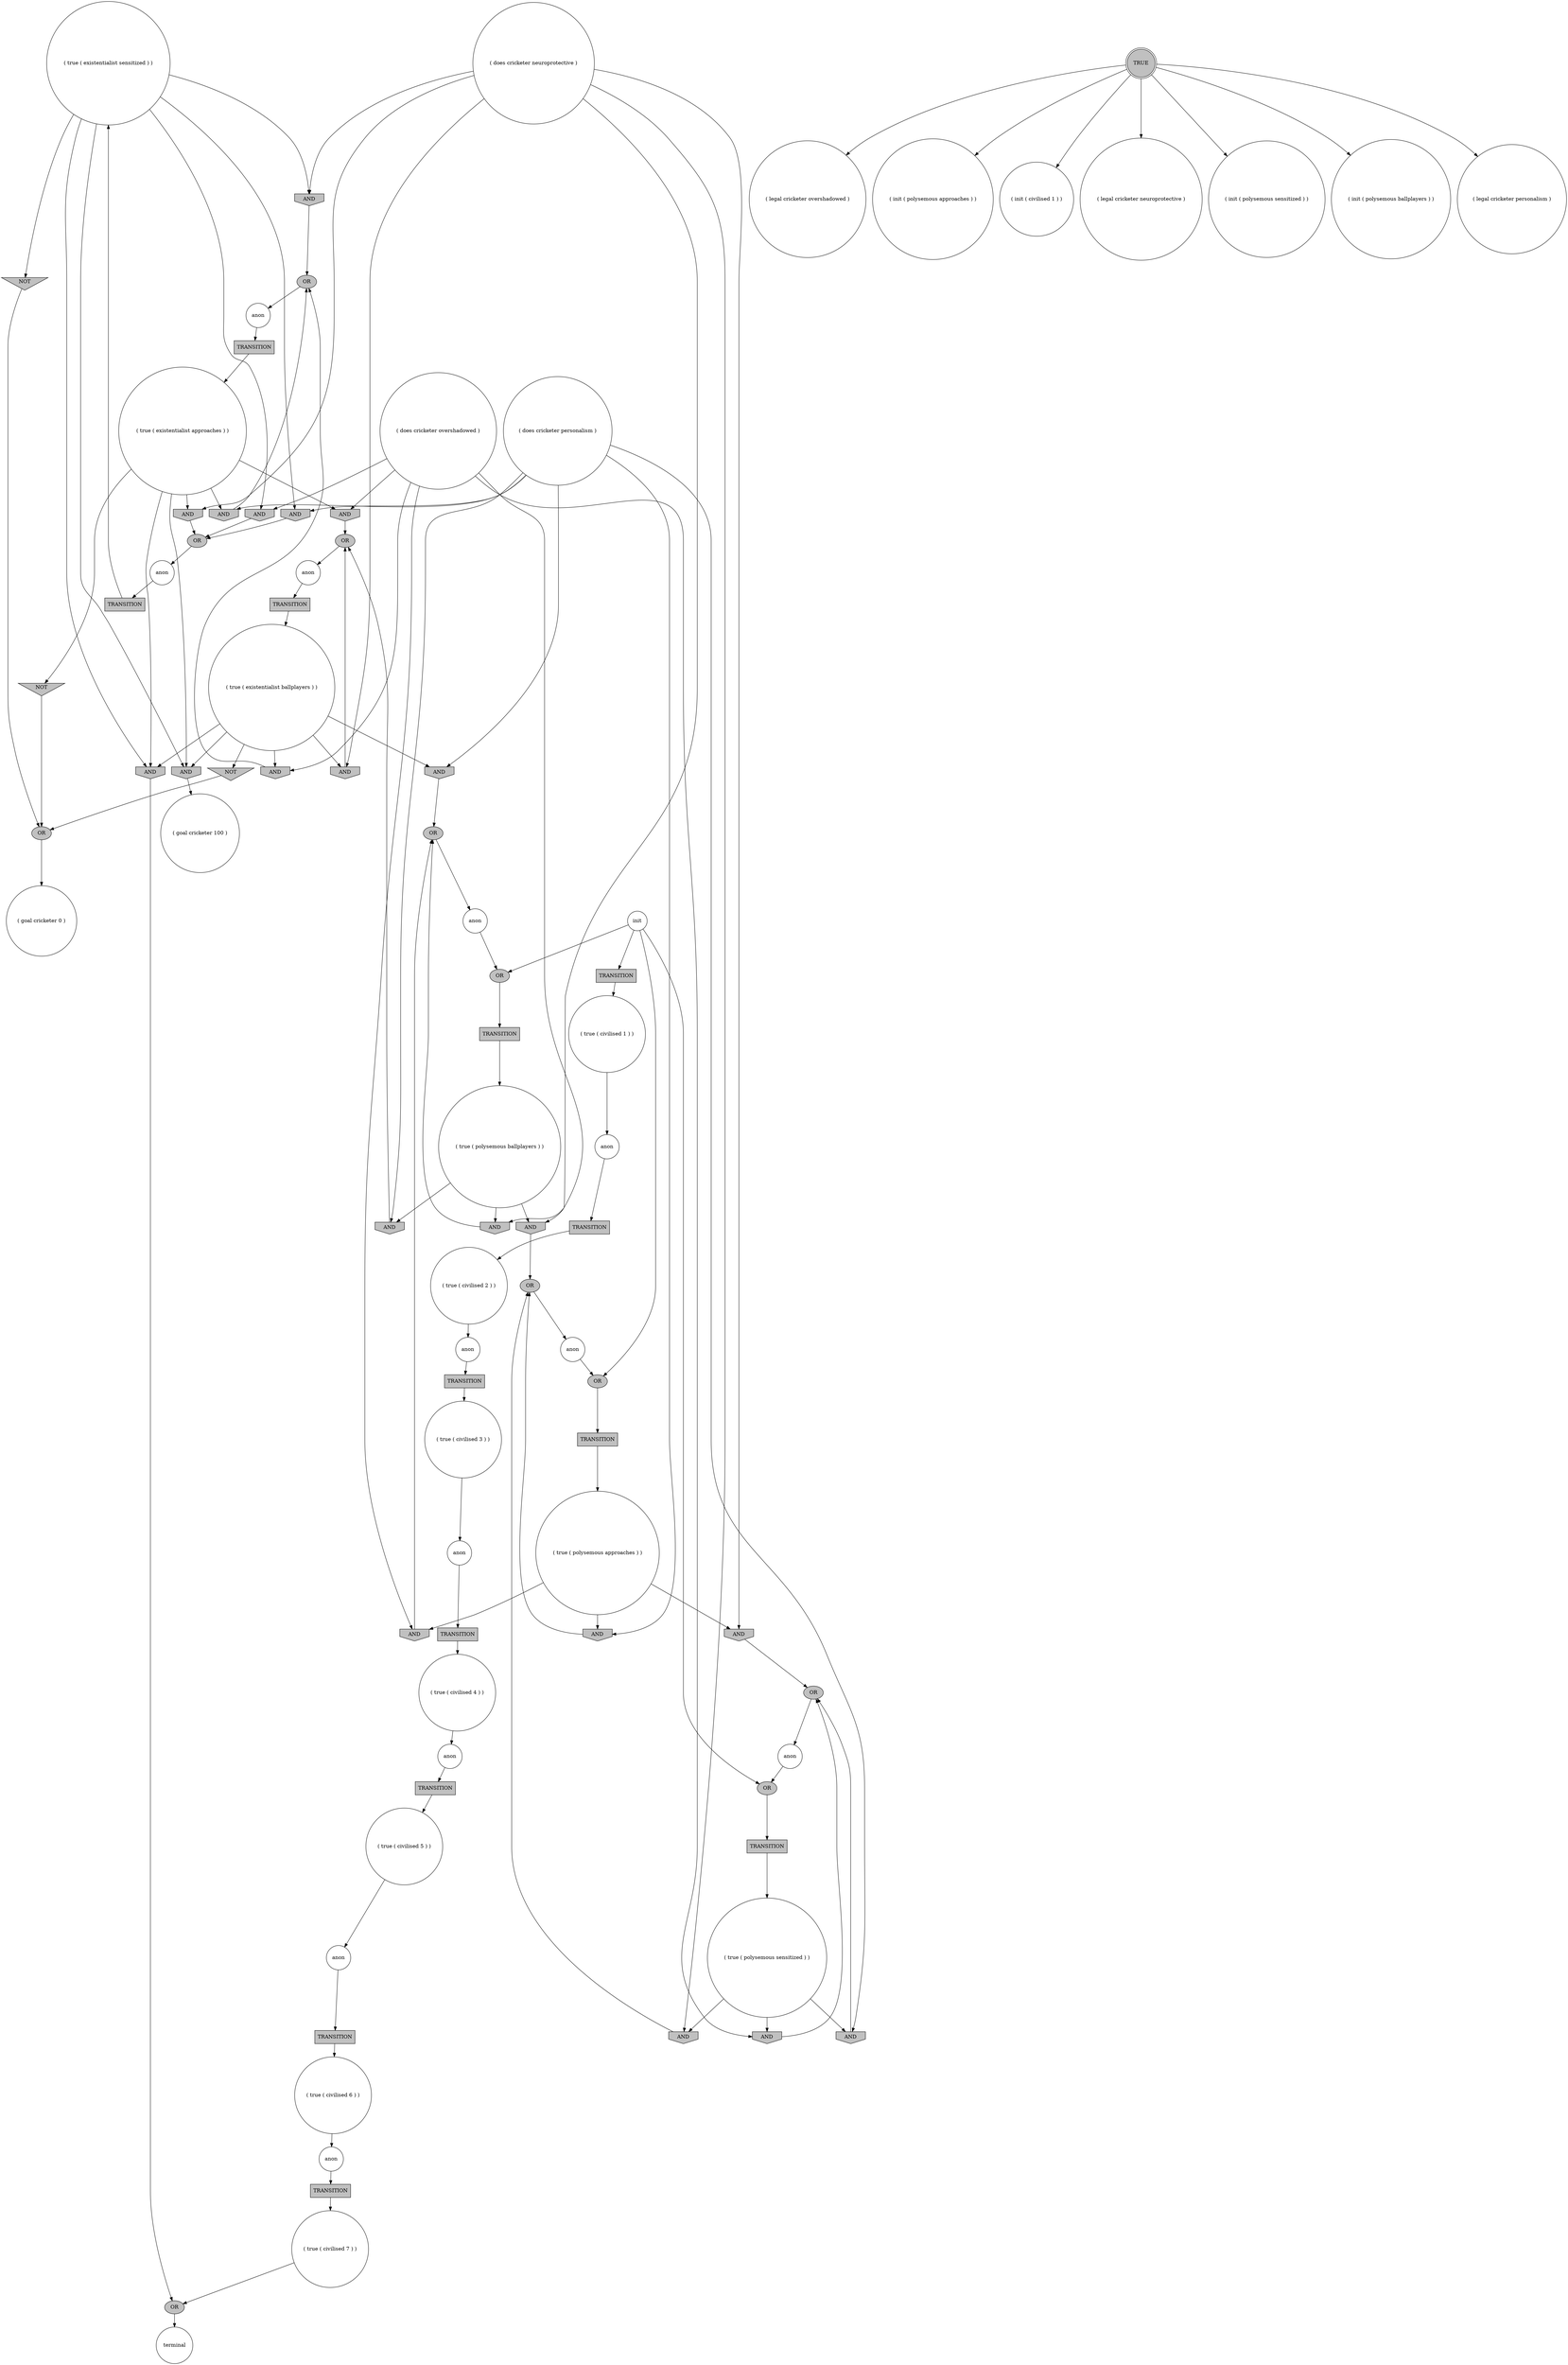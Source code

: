digraph propNet
{
	"@20f02e70"[shape=box, style= filled, fillcolor=grey, label="TRANSITION"]; "@20f02e70"->"@293c0fd4"; 
	"@1fcdefd"[shape=circle, style= filled, fillcolor=white, label="( does cricketer personalism )"]; "@1fcdefd"->"@55504b0"; "@1fcdefd"->"@211b8c62"; "@1fcdefd"->"@32eba980"; "@1fcdefd"->"@5a1814e5"; "@1fcdefd"->"@31e52068"; "@1fcdefd"->"@5ef0d2dd"; 
	"@6afcddfd"[shape=invhouse, style= filled, fillcolor=grey, label="AND"]; "@6afcddfd"->"@2255c19a"; 
	"@5610d992"[shape=circle, style= filled, fillcolor=white, label="( true ( civilised 4 ) )"]; "@5610d992"->"@7f0f00c8"; 
	"@542680a4"[shape=invhouse, style= filled, fillcolor=grey, label="AND"]; "@542680a4"->"@29e7e6a2"; 
	"@153c050"[shape=circle, style= filled, fillcolor=white, label="anon"]; "@153c050"->"@50033c67"; 
	"@6231e6b2"[shape=circle, style= filled, fillcolor=white, label="( does cricketer neuroprotective )"]; "@6231e6b2"->"@7419785"; "@6231e6b2"->"@2bd26875"; "@6231e6b2"->"@3ec5c07c"; "@6231e6b2"->"@703d7fd7"; "@6231e6b2"->"@6b85e418"; "@6231e6b2"->"@df2443d"; 
	"@468e5f0b"[shape=circle, style= filled, fillcolor=white, label="( true ( existentialist sensitized ) )"]; "@468e5f0b"->"@5efbf11a"; "@468e5f0b"->"@542680a4"; "@468e5f0b"->"@75cf45bb"; "@468e5f0b"->"@2614584d"; "@468e5f0b"->"@5ef0d2dd"; "@468e5f0b"->"@6b85e418"; 
	"@32032186"[shape=circle, style= filled, fillcolor=white, label="anon"]; "@32032186"->"@3454722c"; 
	"@11c7b841"[shape=box, style= filled, fillcolor=grey, label="TRANSITION"]; "@11c7b841"->"@1cf075a4"; 
	"@589f2818"[shape=circle, style= filled, fillcolor=white, label="anon"]; "@589f2818"->"@680b71c1"; 
	"@32429c45"[shape=circle, style= filled, fillcolor=white, label="( does cricketer overshadowed )"]; "@32429c45"->"@c7cfc9c"; "@32429c45"->"@6afcddfd"; "@32429c45"->"@5efbf11a"; "@32429c45"->"@23cba17c"; "@32429c45"->"@370cbe57"; "@32429c45"->"@753be2b6"; 
	"@104d50c"[shape=circle, style= filled, fillcolor=white, label="anon"]; "@104d50c"->"@6157fbd"; 
	"@31e52068"[shape=invhouse, style= filled, fillcolor=grey, label="AND"]; "@31e52068"->"@6ab52ef3"; 
	"@753be2b6"[shape=invhouse, style= filled, fillcolor=grey, label="AND"]; "@753be2b6"->"@6ab52ef3"; 
	"@7964696a"[shape=circle, style= filled, fillcolor=white, label="( legal cricketer overshadowed )"]; 
	"@15764978"[shape=box, style= filled, fillcolor=grey, label="TRANSITION"]; "@15764978"->"@1119c1e2"; 
	"@76e02def"[shape=doublecircle, style= filled, fillcolor=grey, label="TRUE"]; "@76e02def"->"@2d60cbf3"; "@76e02def"->"@3442fb31"; "@76e02def"->"@6fa040ca"; "@76e02def"->"@2d8ec635"; "@76e02def"->"@bc14d1c"; "@76e02def"->"@76d8ffc6"; "@76e02def"->"@7964696a"; 
	"@2d60cbf3"[shape=circle, style= filled, fillcolor=white, label="( init ( polysemous approaches ) )"]; 
	"@56890b9f"[shape=circle, style= filled, fillcolor=white, label="( true ( existentialist approaches ) )"]; "@56890b9f"->"@6afcddfd"; "@56890b9f"->"@542680a4"; "@56890b9f"->"@3ec5c07c"; "@56890b9f"->"@2614584d"; "@56890b9f"->"@31e52068"; "@56890b9f"->"@20da6167"; 
	"@27fe63e6"[shape=box, style= filled, fillcolor=grey, label="TRANSITION"]; "@27fe63e6"->"@682f8290"; 
	"@161b7e01"[shape=circle, style= filled, fillcolor=white, label="terminal"]; 
	"@6b85e418"[shape=invhouse, style= filled, fillcolor=grey, label="AND"]; "@6b85e418"->"@6ab52ef3"; 
	"@76d8ffc6"[shape=circle, style= filled, fillcolor=white, label="( legal cricketer personalism )"]; 
	"@6504961b"[shape=ellipse, style= filled, fillcolor=grey, label="OR"]; "@6504961b"->"@6967bea2"; 
	"@4143f963"[shape=box, style= filled, fillcolor=grey, label="TRANSITION"]; "@4143f963"->"@7924dad9"; 
	"@63c9a268"[shape=ellipse, style= filled, fillcolor=grey, label="OR"]; "@63c9a268"->"@153c050"; 
	"@5c6527c4"[shape=ellipse, style= filled, fillcolor=grey, label="OR"]; "@5c6527c4"->"@5308436e"; 
	"@41912d32"[shape=circle, style= filled, fillcolor=white, label="anon"]; "@41912d32"->"@45ce13ea"; 
	"@45ce13ea"[shape=box, style= filled, fillcolor=grey, label="TRANSITION"]; "@45ce13ea"->"@56890b9f"; 
	"@426ae02"[shape=box, style= filled, fillcolor=grey, label="TRANSITION"]; "@426ae02"->"@37ee8831"; 
	"@54ca73"[shape=circle, style= filled, fillcolor=white, label="( true ( polysemous ballplayers ) )"]; "@54ca73"->"@23cba17c"; "@54ca73"->"@703d7fd7"; "@54ca73"->"@5a1814e5"; 
	"@2bd26875"[shape=invhouse, style= filled, fillcolor=grey, label="AND"]; "@2bd26875"->"@2255c19a"; 
	"@6157fbd"[shape=box, style= filled, fillcolor=grey, label="TRANSITION"]; "@6157fbd"->"@6438416f"; 
	"@86061cb"[shape=circle, style= filled, fillcolor=white, label="anon"]; "@86061cb"->"@6504961b"; 
	"@10699545"[shape=circle, style= filled, fillcolor=white, label="anon"]; "@10699545"->"@20f02e70"; 
	"@5ef0d2dd"[shape=invhouse, style= filled, fillcolor=grey, label="AND"]; "@5ef0d2dd"->"@4df9b90"; 
	"@23cba17c"[shape=invhouse, style= filled, fillcolor=grey, label="AND"]; "@23cba17c"->"@387c6a0c"; 
	"@c83e0bb"[shape=circle, style= filled, fillcolor=white, label="( goal cricketer 100 )"]; 
	"@3ec5c07c"[shape=invhouse, style= filled, fillcolor=grey, label="AND"]; "@3ec5c07c"->"@4df9b90"; 
	"@4e538668"[shape=circle, style= filled, fillcolor=white, label="( true ( polysemous sensitized ) )"]; "@4e538668"->"@7419785"; "@4e538668"->"@211b8c62"; "@4e538668"->"@370cbe57"; 
	"@2d8ec635"[shape=circle, style= filled, fillcolor=white, label="( init ( polysemous sensitized ) )"]; 
	"@20da6167"[shape=invtriangle, style= filled, fillcolor=grey, label="NOT"]; "@20da6167"->"@5c6527c4"; 
	"@682f8290"[shape=circle, style= filled, fillcolor=white, label="( true ( civilised 5 ) )"]; "@682f8290"->"@533a00d8"; 
	"@7419785"[shape=invhouse, style= filled, fillcolor=grey, label="AND"]; "@7419785"->"@387c6a0c"; 
	"@29e7e6a2"[shape=ellipse, style= filled, fillcolor=grey, label="OR"]; "@29e7e6a2"->"@161b7e01"; 
	"@6967bea2"[shape=box, style= filled, fillcolor=grey, label="TRANSITION"]; "@6967bea2"->"@4e538668"; 
	"@6ab52ef3"[shape=ellipse, style= filled, fillcolor=grey, label="OR"]; "@6ab52ef3"->"@41912d32"; 
	"@7f0f00c8"[shape=circle, style= filled, fillcolor=white, label="anon"]; "@7f0f00c8"->"@27fe63e6"; 
	"@32ec2e6"[shape=circle, style= filled, fillcolor=white, label="anon"]; "@32ec2e6"->"@11c7b841"; 
	"@37104458"[shape=circle, style= filled, fillcolor=white, label="init"]; "@37104458"->"@426ae02"; "@37104458"->"@50033c67"; "@37104458"->"@31c2bc2f"; "@37104458"->"@6504961b"; 
	"@680b71c1"[shape=box, style= filled, fillcolor=grey, label="TRANSITION"]; "@680b71c1"->"@5610d992"; 
	"@11d3579f"[shape=circle, style= filled, fillcolor=white, label="( true ( polysemous approaches ) )"]; "@11d3579f"->"@c7cfc9c"; "@11d3579f"->"@32eba980"; "@11d3579f"->"@df2443d"; 
	"@df2443d"[shape=invhouse, style= filled, fillcolor=grey, label="AND"]; "@df2443d"->"@5a24e67c"; 
	"@4df9b90"[shape=ellipse, style= filled, fillcolor=grey, label="OR"]; "@4df9b90"->"@32032186"; 
	"@2255c19a"[shape=ellipse, style= filled, fillcolor=grey, label="OR"]; "@2255c19a"->"@124e3431"; 
	"@152a4779"[shape=box, style= filled, fillcolor=grey, label="TRANSITION"]; "@152a4779"->"@54ca73"; 
	"@1cf075a4"[shape=circle, style= filled, fillcolor=white, label="( true ( civilised 7 ) )"]; "@1cf075a4"->"@29e7e6a2"; 
	"@365d1e88"[shape=box, style= filled, fillcolor=grey, label="TRANSITION"]; "@365d1e88"->"@11d3579f"; 
	"@6438416f"[shape=circle, style= filled, fillcolor=white, label="( true ( civilised 3 ) )"]; "@6438416f"->"@589f2818"; 
	"@5a24e67c"[shape=ellipse, style= filled, fillcolor=grey, label="OR"]; "@5a24e67c"->"@86061cb"; 
	"@2614584d"[shape=invhouse, style= filled, fillcolor=grey, label="AND"]; "@2614584d"->"@c83e0bb"; 
	"@370cbe57"[shape=invhouse, style= filled, fillcolor=grey, label="AND"]; "@370cbe57"->"@5a24e67c"; 
	"@bc14d1c"[shape=circle, style= filled, fillcolor=white, label="( init ( polysemous ballplayers ) )"]; 
	"@37ee8831"[shape=circle, style= filled, fillcolor=white, label="( true ( civilised 1 ) )"]; "@37ee8831"->"@10699545"; 
	"@c7cfc9c"[shape=invhouse, style= filled, fillcolor=grey, label="AND"]; "@c7cfc9c"->"@63c9a268"; 
	"@5efbf11a"[shape=invhouse, style= filled, fillcolor=grey, label="AND"]; "@5efbf11a"->"@4df9b90"; 
	"@533a00d8"[shape=circle, style= filled, fillcolor=white, label="anon"]; "@533a00d8"->"@15764978"; 
	"@50033c67"[shape=ellipse, style= filled, fillcolor=grey, label="OR"]; "@50033c67"->"@152a4779"; 
	"@55504b0"[shape=invhouse, style= filled, fillcolor=grey, label="AND"]; "@55504b0"->"@63c9a268"; 
	"@5308436e"[shape=circle, style= filled, fillcolor=white, label="( goal cricketer 0 )"]; 
	"@293c0fd4"[shape=circle, style= filled, fillcolor=white, label="( true ( civilised 2 ) )"]; "@293c0fd4"->"@104d50c"; 
	"@703d7fd7"[shape=invhouse, style= filled, fillcolor=grey, label="AND"]; "@703d7fd7"->"@63c9a268"; 
	"@6fa040ca"[shape=circle, style= filled, fillcolor=white, label="( legal cricketer neuroprotective )"]; 
	"@32eba980"[shape=invhouse, style= filled, fillcolor=grey, label="AND"]; "@32eba980"->"@387c6a0c"; 
	"@7c85d269"[shape=circle, style= filled, fillcolor=white, label="anon"]; "@7c85d269"->"@31c2bc2f"; 
	"@31c2bc2f"[shape=ellipse, style= filled, fillcolor=grey, label="OR"]; "@31c2bc2f"->"@365d1e88"; 
	"@44b04bde"[shape=invtriangle, style= filled, fillcolor=grey, label="NOT"]; "@44b04bde"->"@5c6527c4"; 
	"@387c6a0c"[shape=ellipse, style= filled, fillcolor=grey, label="OR"]; "@387c6a0c"->"@7c85d269"; 
	"@3442fb31"[shape=circle, style= filled, fillcolor=white, label="( init ( civilised 1 ) )"]; 
	"@75cf45bb"[shape=invtriangle, style= filled, fillcolor=grey, label="NOT"]; "@75cf45bb"->"@5c6527c4"; 
	"@3454722c"[shape=box, style= filled, fillcolor=grey, label="TRANSITION"]; "@3454722c"->"@468e5f0b"; 
	"@211b8c62"[shape=invhouse, style= filled, fillcolor=grey, label="AND"]; "@211b8c62"->"@5a24e67c"; 
	"@1119c1e2"[shape=circle, style= filled, fillcolor=white, label="( true ( civilised 6 ) )"]; "@1119c1e2"->"@32ec2e6"; 
	"@7924dad9"[shape=circle, style= filled, fillcolor=white, label="( true ( existentialist ballplayers ) )"]; "@7924dad9"->"@542680a4"; "@7924dad9"->"@55504b0"; "@7924dad9"->"@2bd26875"; "@7924dad9"->"@2614584d"; "@7924dad9"->"@753be2b6"; "@7924dad9"->"@44b04bde"; 
	"@5a1814e5"[shape=invhouse, style= filled, fillcolor=grey, label="AND"]; "@5a1814e5"->"@2255c19a"; 
	"@124e3431"[shape=circle, style= filled, fillcolor=white, label="anon"]; "@124e3431"->"@4143f963"; 
}